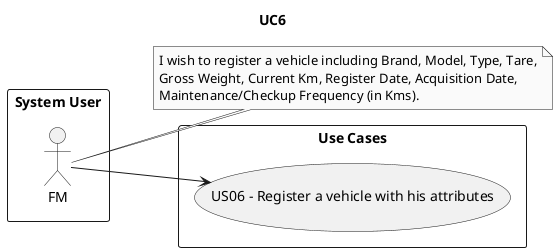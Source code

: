 @startuml
skinparam monochrome true
skinparam packageStyle rectangle
skinparam shadowing false

title UC6

left to right direction

rectangle "System User" as actors {
    actor FM
}

note right of FM
    I wish to register a vehicle including Brand, Model, Type, Tare,
    Gross Weight, Current Km, Register Date, Acquisition Date,
    Maintenance/Checkup Frequency (in Kms).
end note

rectangle "Use Cases" as usecases{
    usecase "US06 - Register a vehicle with his attributes" as US06
    FM --> US06
}

@enduml
